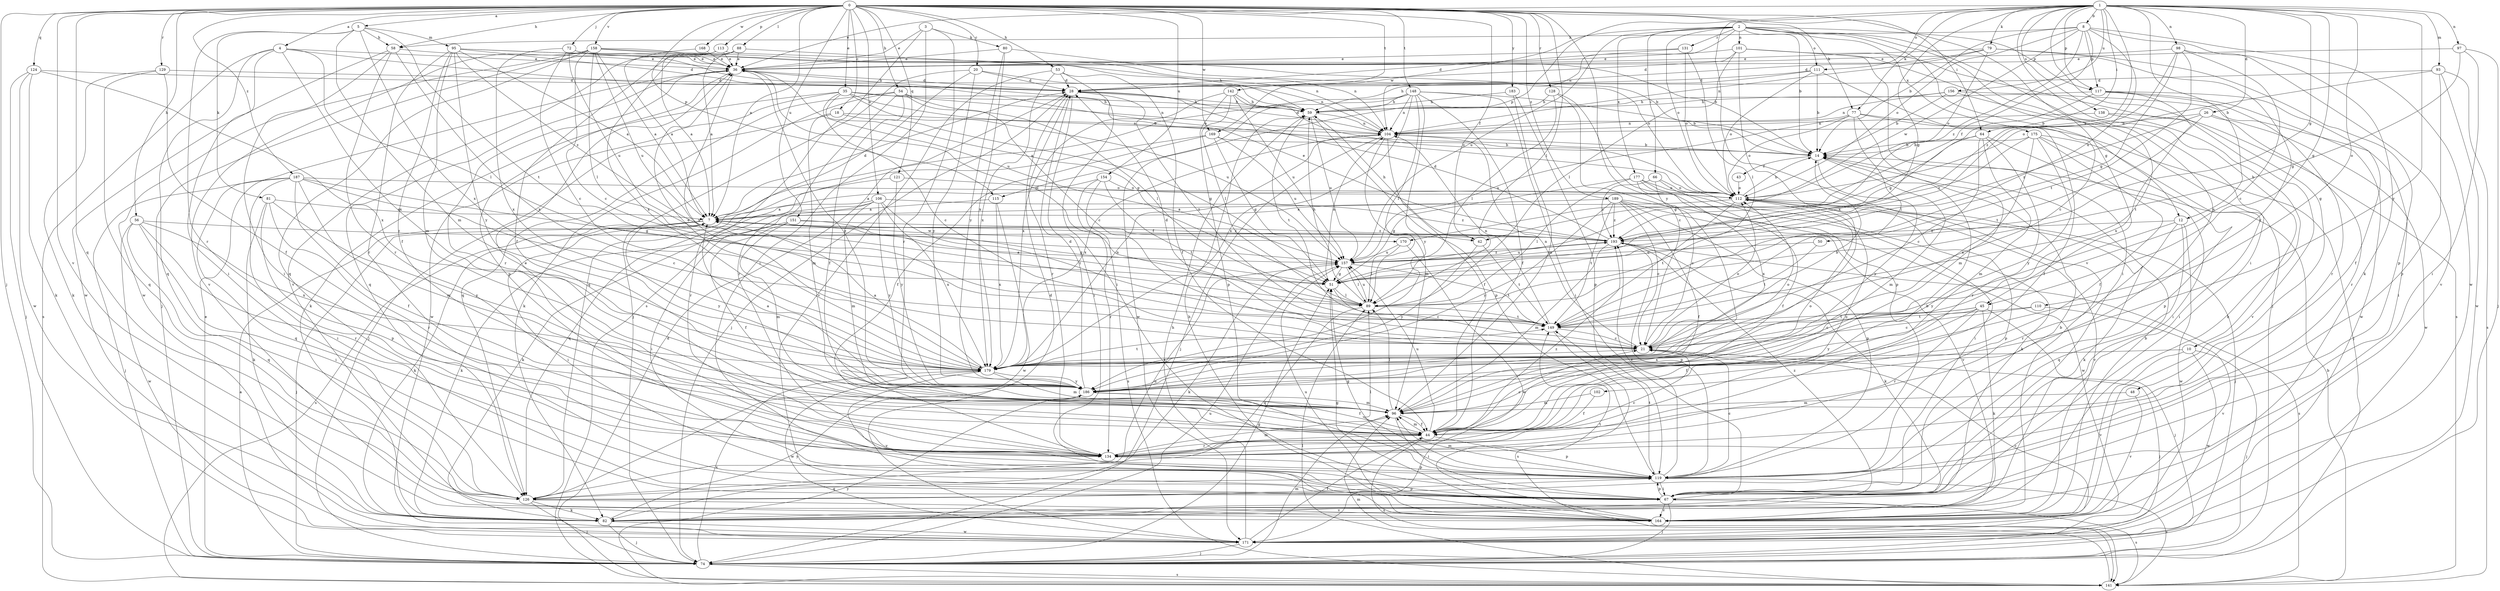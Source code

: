 strict digraph  {
0;
1;
2;
3;
4;
5;
7;
8;
10;
12;
14;
18;
20;
21;
26;
28;
35;
36;
42;
43;
44;
45;
48;
50;
51;
53;
54;
56;
58;
59;
64;
66;
67;
72;
74;
77;
79;
80;
81;
82;
88;
89;
93;
95;
96;
97;
98;
101;
102;
104;
106;
110;
111;
112;
113;
115;
117;
119;
121;
124;
126;
128;
129;
131;
134;
138;
141;
142;
148;
149;
151;
154;
156;
157;
158;
164;
168;
169;
170;
171;
175;
177;
179;
183;
186;
187;
189;
193;
0 -> 4  [label=a];
0 -> 5  [label=a];
0 -> 7  [label=a];
0 -> 18  [label=c];
0 -> 20  [label=c];
0 -> 35  [label=e];
0 -> 42  [label=f];
0 -> 45  [label=g];
0 -> 53  [label=h];
0 -> 54  [label=h];
0 -> 56  [label=h];
0 -> 58  [label=h];
0 -> 64  [label=i];
0 -> 72  [label=j];
0 -> 74  [label=j];
0 -> 77  [label=k];
0 -> 88  [label=l];
0 -> 89  [label=l];
0 -> 106  [label=o];
0 -> 113  [label=p];
0 -> 115  [label=p];
0 -> 121  [label=q];
0 -> 124  [label=q];
0 -> 126  [label=q];
0 -> 128  [label=r];
0 -> 129  [label=r];
0 -> 142  [label=t];
0 -> 148  [label=t];
0 -> 151  [label=u];
0 -> 154  [label=u];
0 -> 158  [label=v];
0 -> 164  [label=v];
0 -> 168  [label=w];
0 -> 169  [label=w];
0 -> 183  [label=y];
0 -> 186  [label=y];
0 -> 187  [label=z];
0 -> 189  [label=z];
1 -> 8  [label=b];
1 -> 10  [label=b];
1 -> 12  [label=b];
1 -> 26  [label=d];
1 -> 36  [label=e];
1 -> 45  [label=g];
1 -> 48  [label=g];
1 -> 50  [label=g];
1 -> 51  [label=g];
1 -> 64  [label=i];
1 -> 77  [label=k];
1 -> 79  [label=k];
1 -> 93  [label=m];
1 -> 97  [label=n];
1 -> 98  [label=n];
1 -> 110  [label=o];
1 -> 111  [label=o];
1 -> 115  [label=p];
1 -> 117  [label=p];
1 -> 138  [label=s];
1 -> 156  [label=u];
1 -> 164  [label=v];
1 -> 186  [label=y];
1 -> 193  [label=z];
2 -> 12  [label=b];
2 -> 14  [label=b];
2 -> 66  [label=i];
2 -> 67  [label=i];
2 -> 101  [label=n];
2 -> 102  [label=n];
2 -> 104  [label=n];
2 -> 111  [label=o];
2 -> 112  [label=o];
2 -> 117  [label=p];
2 -> 131  [label=r];
2 -> 157  [label=u];
2 -> 169  [label=w];
2 -> 175  [label=x];
2 -> 177  [label=x];
3 -> 36  [label=e];
3 -> 67  [label=i];
3 -> 80  [label=k];
3 -> 134  [label=r];
3 -> 141  [label=s];
4 -> 36  [label=e];
4 -> 67  [label=i];
4 -> 89  [label=l];
4 -> 112  [label=o];
4 -> 126  [label=q];
4 -> 141  [label=s];
4 -> 179  [label=x];
5 -> 58  [label=h];
5 -> 81  [label=k];
5 -> 95  [label=m];
5 -> 96  [label=m];
5 -> 134  [label=r];
5 -> 149  [label=t];
5 -> 179  [label=x];
7 -> 28  [label=d];
7 -> 42  [label=f];
7 -> 67  [label=i];
7 -> 74  [label=j];
7 -> 82  [label=k];
7 -> 141  [label=s];
7 -> 170  [label=w];
7 -> 186  [label=y];
7 -> 193  [label=z];
8 -> 14  [label=b];
8 -> 42  [label=f];
8 -> 58  [label=h];
8 -> 82  [label=k];
8 -> 112  [label=o];
8 -> 117  [label=p];
8 -> 157  [label=u];
8 -> 170  [label=w];
8 -> 171  [label=w];
8 -> 193  [label=z];
10 -> 74  [label=j];
10 -> 164  [label=v];
10 -> 171  [label=w];
10 -> 179  [label=x];
12 -> 126  [label=q];
12 -> 134  [label=r];
12 -> 171  [label=w];
12 -> 186  [label=y];
12 -> 193  [label=z];
14 -> 43  [label=f];
14 -> 96  [label=m];
14 -> 186  [label=y];
18 -> 51  [label=g];
18 -> 74  [label=j];
18 -> 96  [label=m];
18 -> 104  [label=n];
20 -> 28  [label=d];
20 -> 74  [label=j];
20 -> 104  [label=n];
20 -> 126  [label=q];
20 -> 186  [label=y];
21 -> 14  [label=b];
21 -> 28  [label=d];
21 -> 74  [label=j];
21 -> 104  [label=n];
21 -> 112  [label=o];
21 -> 179  [label=x];
26 -> 104  [label=n];
26 -> 134  [label=r];
26 -> 149  [label=t];
26 -> 171  [label=w];
26 -> 193  [label=z];
28 -> 59  [label=h];
28 -> 67  [label=i];
28 -> 74  [label=j];
28 -> 134  [label=r];
28 -> 149  [label=t];
35 -> 14  [label=b];
35 -> 21  [label=c];
35 -> 51  [label=g];
35 -> 59  [label=h];
35 -> 82  [label=k];
35 -> 104  [label=n];
35 -> 157  [label=u];
35 -> 171  [label=w];
36 -> 28  [label=d];
36 -> 89  [label=l];
36 -> 119  [label=p];
36 -> 126  [label=q];
36 -> 134  [label=r];
36 -> 157  [label=u];
36 -> 179  [label=x];
42 -> 59  [label=h];
42 -> 149  [label=t];
42 -> 186  [label=y];
43 -> 112  [label=o];
44 -> 21  [label=c];
44 -> 96  [label=m];
44 -> 112  [label=o];
44 -> 119  [label=p];
44 -> 134  [label=r];
44 -> 141  [label=s];
44 -> 157  [label=u];
45 -> 21  [label=c];
45 -> 44  [label=f];
45 -> 74  [label=j];
45 -> 82  [label=k];
45 -> 134  [label=r];
45 -> 149  [label=t];
45 -> 186  [label=y];
48 -> 96  [label=m];
48 -> 164  [label=v];
50 -> 149  [label=t];
50 -> 157  [label=u];
51 -> 7  [label=a];
51 -> 21  [label=c];
51 -> 89  [label=l];
51 -> 104  [label=n];
53 -> 28  [label=d];
53 -> 44  [label=f];
53 -> 67  [label=i];
53 -> 164  [label=v];
53 -> 179  [label=x];
54 -> 21  [label=c];
54 -> 44  [label=f];
54 -> 59  [label=h];
54 -> 82  [label=k];
54 -> 89  [label=l];
54 -> 126  [label=q];
54 -> 134  [label=r];
56 -> 67  [label=i];
56 -> 126  [label=q];
56 -> 134  [label=r];
56 -> 171  [label=w];
56 -> 179  [label=x];
56 -> 193  [label=z];
58 -> 36  [label=e];
58 -> 67  [label=i];
58 -> 134  [label=r];
58 -> 171  [label=w];
58 -> 179  [label=x];
59 -> 104  [label=n];
59 -> 119  [label=p];
59 -> 149  [label=t];
59 -> 157  [label=u];
64 -> 14  [label=b];
64 -> 21  [label=c];
64 -> 51  [label=g];
64 -> 67  [label=i];
64 -> 96  [label=m];
64 -> 134  [label=r];
66 -> 21  [label=c];
66 -> 44  [label=f];
66 -> 112  [label=o];
66 -> 193  [label=z];
67 -> 14  [label=b];
67 -> 74  [label=j];
67 -> 119  [label=p];
67 -> 141  [label=s];
67 -> 164  [label=v];
67 -> 193  [label=z];
72 -> 14  [label=b];
72 -> 21  [label=c];
72 -> 36  [label=e];
72 -> 157  [label=u];
72 -> 179  [label=x];
74 -> 7  [label=a];
74 -> 36  [label=e];
74 -> 51  [label=g];
74 -> 96  [label=m];
74 -> 141  [label=s];
74 -> 157  [label=u];
74 -> 179  [label=x];
77 -> 44  [label=f];
77 -> 74  [label=j];
77 -> 89  [label=l];
77 -> 96  [label=m];
77 -> 104  [label=n];
77 -> 112  [label=o];
77 -> 157  [label=u];
79 -> 28  [label=d];
79 -> 36  [label=e];
79 -> 104  [label=n];
79 -> 112  [label=o];
79 -> 119  [label=p];
79 -> 186  [label=y];
80 -> 36  [label=e];
80 -> 112  [label=o];
80 -> 179  [label=x];
80 -> 186  [label=y];
81 -> 7  [label=a];
81 -> 82  [label=k];
81 -> 119  [label=p];
81 -> 134  [label=r];
81 -> 186  [label=y];
82 -> 74  [label=j];
82 -> 171  [label=w];
82 -> 186  [label=y];
88 -> 7  [label=a];
88 -> 36  [label=e];
88 -> 44  [label=f];
88 -> 59  [label=h];
88 -> 179  [label=x];
89 -> 59  [label=h];
89 -> 126  [label=q];
89 -> 149  [label=t];
89 -> 157  [label=u];
93 -> 28  [label=d];
93 -> 112  [label=o];
93 -> 119  [label=p];
93 -> 141  [label=s];
93 -> 171  [label=w];
95 -> 7  [label=a];
95 -> 28  [label=d];
95 -> 36  [label=e];
95 -> 44  [label=f];
95 -> 59  [label=h];
95 -> 96  [label=m];
95 -> 134  [label=r];
95 -> 186  [label=y];
95 -> 193  [label=z];
96 -> 44  [label=f];
96 -> 67  [label=i];
96 -> 89  [label=l];
96 -> 112  [label=o];
97 -> 36  [label=e];
97 -> 51  [label=g];
97 -> 67  [label=i];
97 -> 74  [label=j];
98 -> 21  [label=c];
98 -> 36  [label=e];
98 -> 51  [label=g];
98 -> 149  [label=t];
98 -> 164  [label=v];
98 -> 193  [label=z];
101 -> 28  [label=d];
101 -> 36  [label=e];
101 -> 67  [label=i];
101 -> 74  [label=j];
101 -> 89  [label=l];
101 -> 141  [label=s];
101 -> 179  [label=x];
102 -> 44  [label=f];
102 -> 96  [label=m];
104 -> 14  [label=b];
104 -> 28  [label=d];
104 -> 44  [label=f];
104 -> 74  [label=j];
104 -> 96  [label=m];
104 -> 179  [label=x];
106 -> 7  [label=a];
106 -> 67  [label=i];
106 -> 82  [label=k];
106 -> 96  [label=m];
106 -> 149  [label=t];
106 -> 179  [label=x];
106 -> 186  [label=y];
106 -> 193  [label=z];
110 -> 21  [label=c];
110 -> 149  [label=t];
110 -> 164  [label=v];
111 -> 14  [label=b];
111 -> 21  [label=c];
111 -> 28  [label=d];
111 -> 59  [label=h];
111 -> 112  [label=o];
112 -> 7  [label=a];
112 -> 14  [label=b];
112 -> 74  [label=j];
112 -> 82  [label=k];
112 -> 119  [label=p];
112 -> 149  [label=t];
112 -> 164  [label=v];
113 -> 7  [label=a];
113 -> 36  [label=e];
113 -> 74  [label=j];
113 -> 104  [label=n];
113 -> 164  [label=v];
115 -> 7  [label=a];
115 -> 171  [label=w];
115 -> 179  [label=x];
117 -> 44  [label=f];
117 -> 51  [label=g];
117 -> 59  [label=h];
117 -> 134  [label=r];
117 -> 171  [label=w];
117 -> 179  [label=x];
119 -> 21  [label=c];
119 -> 51  [label=g];
119 -> 67  [label=i];
119 -> 89  [label=l];
119 -> 96  [label=m];
119 -> 126  [label=q];
119 -> 141  [label=s];
119 -> 149  [label=t];
119 -> 193  [label=z];
121 -> 112  [label=o];
121 -> 126  [label=q];
121 -> 186  [label=y];
124 -> 28  [label=d];
124 -> 74  [label=j];
124 -> 82  [label=k];
124 -> 171  [label=w];
124 -> 179  [label=x];
126 -> 28  [label=d];
126 -> 74  [label=j];
126 -> 82  [label=k];
126 -> 119  [label=p];
126 -> 157  [label=u];
126 -> 164  [label=v];
128 -> 21  [label=c];
128 -> 59  [label=h];
128 -> 89  [label=l];
128 -> 119  [label=p];
129 -> 28  [label=d];
129 -> 44  [label=f];
129 -> 82  [label=k];
129 -> 126  [label=q];
131 -> 28  [label=d];
131 -> 36  [label=e];
131 -> 89  [label=l];
131 -> 112  [label=o];
134 -> 14  [label=b];
134 -> 21  [label=c];
134 -> 36  [label=e];
134 -> 96  [label=m];
134 -> 119  [label=p];
134 -> 193  [label=z];
138 -> 82  [label=k];
138 -> 104  [label=n];
138 -> 164  [label=v];
141 -> 14  [label=b];
141 -> 28  [label=d];
141 -> 89  [label=l];
141 -> 96  [label=m];
141 -> 186  [label=y];
142 -> 59  [label=h];
142 -> 89  [label=l];
142 -> 112  [label=o];
142 -> 119  [label=p];
142 -> 157  [label=u];
142 -> 179  [label=x];
148 -> 7  [label=a];
148 -> 14  [label=b];
148 -> 44  [label=f];
148 -> 59  [label=h];
148 -> 67  [label=i];
148 -> 89  [label=l];
148 -> 104  [label=n];
148 -> 171  [label=w];
148 -> 179  [label=x];
148 -> 186  [label=y];
149 -> 21  [label=c];
149 -> 104  [label=n];
149 -> 141  [label=s];
151 -> 44  [label=f];
151 -> 51  [label=g];
151 -> 82  [label=k];
151 -> 96  [label=m];
151 -> 193  [label=z];
154 -> 7  [label=a];
154 -> 112  [label=o];
154 -> 134  [label=r];
154 -> 141  [label=s];
154 -> 149  [label=t];
156 -> 14  [label=b];
156 -> 59  [label=h];
156 -> 67  [label=i];
156 -> 104  [label=n];
156 -> 149  [label=t];
157 -> 51  [label=g];
157 -> 82  [label=k];
157 -> 89  [label=l];
157 -> 149  [label=t];
157 -> 193  [label=z];
158 -> 7  [label=a];
158 -> 14  [label=b];
158 -> 21  [label=c];
158 -> 36  [label=e];
158 -> 89  [label=l];
158 -> 104  [label=n];
158 -> 126  [label=q];
158 -> 157  [label=u];
158 -> 164  [label=v];
158 -> 171  [label=w];
164 -> 14  [label=b];
164 -> 51  [label=g];
164 -> 59  [label=h];
164 -> 149  [label=t];
164 -> 157  [label=u];
168 -> 7  [label=a];
168 -> 36  [label=e];
169 -> 14  [label=b];
169 -> 44  [label=f];
169 -> 51  [label=g];
169 -> 134  [label=r];
169 -> 157  [label=u];
170 -> 89  [label=l];
170 -> 157  [label=u];
170 -> 171  [label=w];
171 -> 21  [label=c];
171 -> 44  [label=f];
171 -> 59  [label=h];
171 -> 74  [label=j];
175 -> 14  [label=b];
175 -> 44  [label=f];
175 -> 67  [label=i];
175 -> 119  [label=p];
175 -> 179  [label=x];
175 -> 186  [label=y];
175 -> 193  [label=z];
177 -> 51  [label=g];
177 -> 67  [label=i];
177 -> 82  [label=k];
177 -> 89  [label=l];
177 -> 112  [label=o];
177 -> 179  [label=x];
179 -> 7  [label=a];
179 -> 36  [label=e];
179 -> 96  [label=m];
179 -> 104  [label=n];
179 -> 112  [label=o];
179 -> 149  [label=t];
179 -> 164  [label=v];
179 -> 171  [label=w];
179 -> 186  [label=y];
183 -> 59  [label=h];
183 -> 96  [label=m];
183 -> 119  [label=p];
186 -> 7  [label=a];
186 -> 28  [label=d];
186 -> 36  [label=e];
186 -> 44  [label=f];
186 -> 96  [label=m];
187 -> 21  [label=c];
187 -> 44  [label=f];
187 -> 51  [label=g];
187 -> 67  [label=i];
187 -> 74  [label=j];
187 -> 96  [label=m];
187 -> 112  [label=o];
187 -> 126  [label=q];
189 -> 7  [label=a];
189 -> 21  [label=c];
189 -> 44  [label=f];
189 -> 119  [label=p];
189 -> 149  [label=t];
189 -> 164  [label=v];
189 -> 171  [label=w];
189 -> 186  [label=y];
189 -> 193  [label=z];
193 -> 28  [label=d];
193 -> 36  [label=e];
193 -> 82  [label=k];
193 -> 96  [label=m];
193 -> 119  [label=p];
193 -> 141  [label=s];
193 -> 157  [label=u];
}

